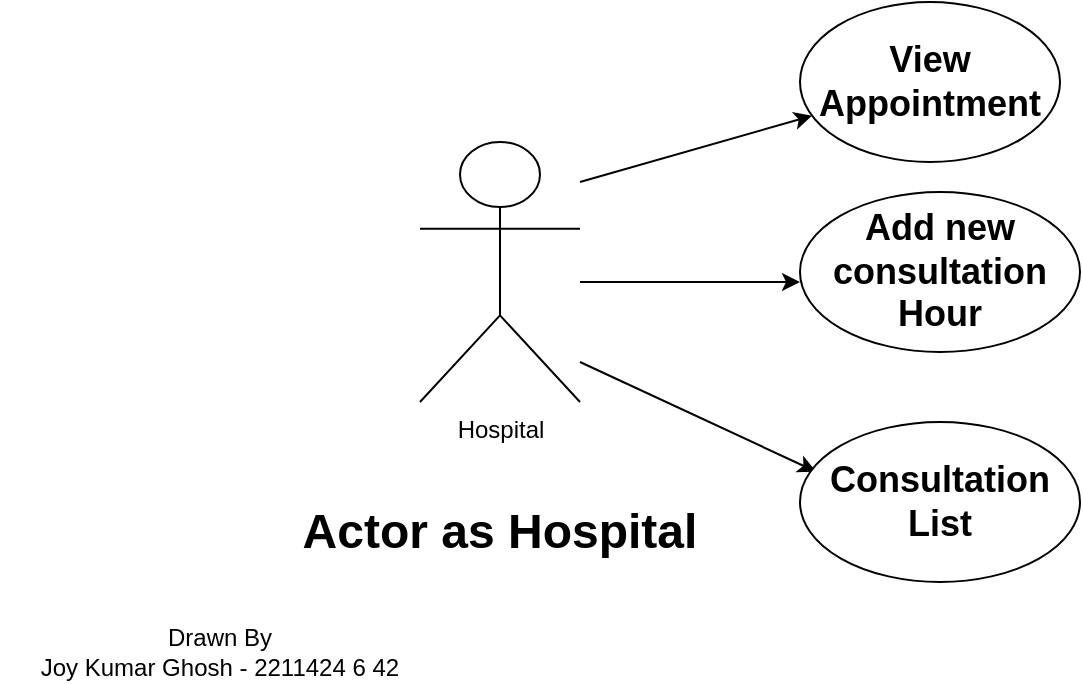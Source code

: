 <mxfile version="24.3.1" type="device">
  <diagram name="Page-1" id="wv6yhF3MjOjvU5xTvcpe">
    <mxGraphModel dx="1386" dy="797" grid="1" gridSize="10" guides="1" tooltips="1" connect="1" arrows="1" fold="1" page="1" pageScale="1" pageWidth="850" pageHeight="1100" math="0" shadow="0">
      <root>
        <mxCell id="0" />
        <mxCell id="1" parent="0" />
        <mxCell id="q-qjTdNtsipeX_nzLkv_-1" value="Hospital" style="shape=umlActor;verticalLabelPosition=bottom;verticalAlign=top;html=1;outlineConnect=0;" parent="1" vertex="1">
          <mxGeometry x="300" y="220" width="80" height="130" as="geometry" />
        </mxCell>
        <mxCell id="q-qjTdNtsipeX_nzLkv_-2" value="" style="endArrow=classic;html=1;rounded=0;" parent="1" target="q-qjTdNtsipeX_nzLkv_-3" edge="1">
          <mxGeometry width="50" height="50" relative="1" as="geometry">
            <mxPoint x="380" y="240" as="sourcePoint" />
            <mxPoint x="480" y="210" as="targetPoint" />
          </mxGeometry>
        </mxCell>
        <mxCell id="q-qjTdNtsipeX_nzLkv_-3" value="&lt;h2&gt;View Appointment&lt;/h2&gt;" style="ellipse;whiteSpace=wrap;html=1;" parent="1" vertex="1">
          <mxGeometry x="490" y="150" width="130" height="80" as="geometry" />
        </mxCell>
        <mxCell id="q-qjTdNtsipeX_nzLkv_-4" value="" style="endArrow=classic;html=1;rounded=0;" parent="1" edge="1">
          <mxGeometry width="50" height="50" relative="1" as="geometry">
            <mxPoint x="380" y="290" as="sourcePoint" />
            <mxPoint x="490" y="290" as="targetPoint" />
          </mxGeometry>
        </mxCell>
        <mxCell id="q-qjTdNtsipeX_nzLkv_-5" value="&lt;h2&gt;Add new consultation Hour&lt;/h2&gt;" style="ellipse;whiteSpace=wrap;html=1;" parent="1" vertex="1">
          <mxGeometry x="490" y="245" width="140" height="80" as="geometry" />
        </mxCell>
        <mxCell id="q-qjTdNtsipeX_nzLkv_-7" value="" style="endArrow=classic;html=1;rounded=0;entryX=0.057;entryY=0.31;entryDx=0;entryDy=0;entryPerimeter=0;" parent="1" target="q-qjTdNtsipeX_nzLkv_-8" edge="1">
          <mxGeometry width="50" height="50" relative="1" as="geometry">
            <mxPoint x="380" y="330" as="sourcePoint" />
            <mxPoint x="490" y="370" as="targetPoint" />
          </mxGeometry>
        </mxCell>
        <mxCell id="q-qjTdNtsipeX_nzLkv_-8" value="&lt;h2&gt;Consultation List&lt;/h2&gt;" style="ellipse;whiteSpace=wrap;html=1;" parent="1" vertex="1">
          <mxGeometry x="490" y="360" width="140" height="80" as="geometry" />
        </mxCell>
        <mxCell id="q-qjTdNtsipeX_nzLkv_-9" value="&lt;h1&gt;Actor as Hospital&lt;/h1&gt;" style="text;html=1;align=center;verticalAlign=middle;whiteSpace=wrap;rounded=0;" parent="1" vertex="1">
          <mxGeometry x="230" y="400" width="220" height="30" as="geometry" />
        </mxCell>
        <mxCell id="5yBoFKA9WP60ym6ttIHX-1" value="Drawn By&lt;div&gt;Joy Kumar Ghosh - 2211424 6 42&lt;/div&gt;" style="text;html=1;align=center;verticalAlign=middle;whiteSpace=wrap;rounded=0;" vertex="1" parent="1">
          <mxGeometry x="90" y="460" width="220" height="30" as="geometry" />
        </mxCell>
      </root>
    </mxGraphModel>
  </diagram>
</mxfile>
